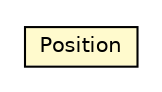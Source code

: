 #!/usr/local/bin/dot
#
# Class diagram 
# Generated by UMLGraph version 5.1 (http://www.umlgraph.org/)
#

digraph G {
	edge [fontname="Helvetica",fontsize=10,labelfontname="Helvetica",labelfontsize=10];
	node [fontname="Helvetica",fontsize=10,shape=plaintext];
	nodesep=0.25;
	ranksep=0.5;
	// com.nikolay.tictactoe.model.Position
	c726 [label=<<table title="com.nikolay.tictactoe.model.Position" border="0" cellborder="1" cellspacing="0" cellpadding="2" port="p" bgcolor="lemonChiffon" href="./Position.html">
		<tr><td><table border="0" cellspacing="0" cellpadding="1">
<tr><td align="center" balign="center"> Position </td></tr>
		</table></td></tr>
		</table>>, fontname="Helvetica", fontcolor="black", fontsize=10.0];
}


